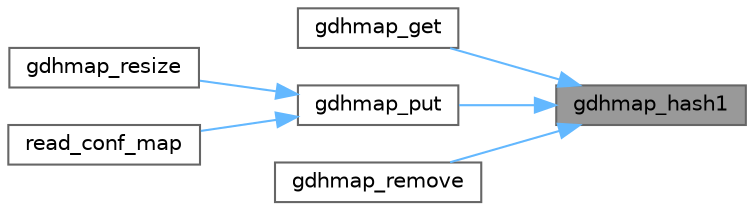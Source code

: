 digraph "gdhmap_hash1"
{
 // INTERACTIVE_SVG=YES
 // LATEX_PDF_SIZE
  bgcolor="transparent";
  edge [fontname=Helvetica,fontsize=10,labelfontname=Helvetica,labelfontsize=10];
  node [fontname=Helvetica,fontsize=10,shape=box,height=0.2,width=0.4];
  rankdir="RL";
  Node1 [id="Node000001",label="gdhmap_hash1",height=0.2,width=0.4,color="gray40", fillcolor="grey60", style="filled", fontcolor="black",tooltip=" "];
  Node1 -> Node2 [id="edge1_Node000001_Node000002",dir="back",color="steelblue1",style="solid",tooltip=" "];
  Node2 [id="Node000002",label="gdhmap_get",height=0.2,width=0.4,color="grey40", fillcolor="white", style="filled",URL="$gdhmap_8c.html#a8cc4cf60f9db94cc7f9f4804721e3dc5",tooltip=" "];
  Node1 -> Node3 [id="edge2_Node000001_Node000003",dir="back",color="steelblue1",style="solid",tooltip=" "];
  Node3 [id="Node000003",label="gdhmap_put",height=0.2,width=0.4,color="grey40", fillcolor="white", style="filled",URL="$gdhmap_8c.html#a519ca7c8e6a4b78f7863a223afe329f4",tooltip=" "];
  Node3 -> Node4 [id="edge3_Node000003_Node000004",dir="back",color="steelblue1",style="solid",tooltip=" "];
  Node4 [id="Node000004",label="gdhmap_resize",height=0.2,width=0.4,color="grey40", fillcolor="white", style="filled",URL="$gdhmap_8c.html#a42e882886d6c8783d018bdd8a905249a",tooltip=" "];
  Node3 -> Node5 [id="edge4_Node000003_Node000005",dir="back",color="steelblue1",style="solid",tooltip=" "];
  Node5 [id="Node000005",label="read_conf_map",height=0.2,width=0.4,color="grey40", fillcolor="white", style="filled",URL="$parser_8c.html#a0e7f89aaec2cea07726f3f7bf976288d",tooltip=" "];
  Node1 -> Node6 [id="edge5_Node000001_Node000006",dir="back",color="steelblue1",style="solid",tooltip=" "];
  Node6 [id="Node000006",label="gdhmap_remove",height=0.2,width=0.4,color="grey40", fillcolor="white", style="filled",URL="$gdhmap_8c.html#a3f06ae644de08b4792686940d18be8c6",tooltip=" "];
}
